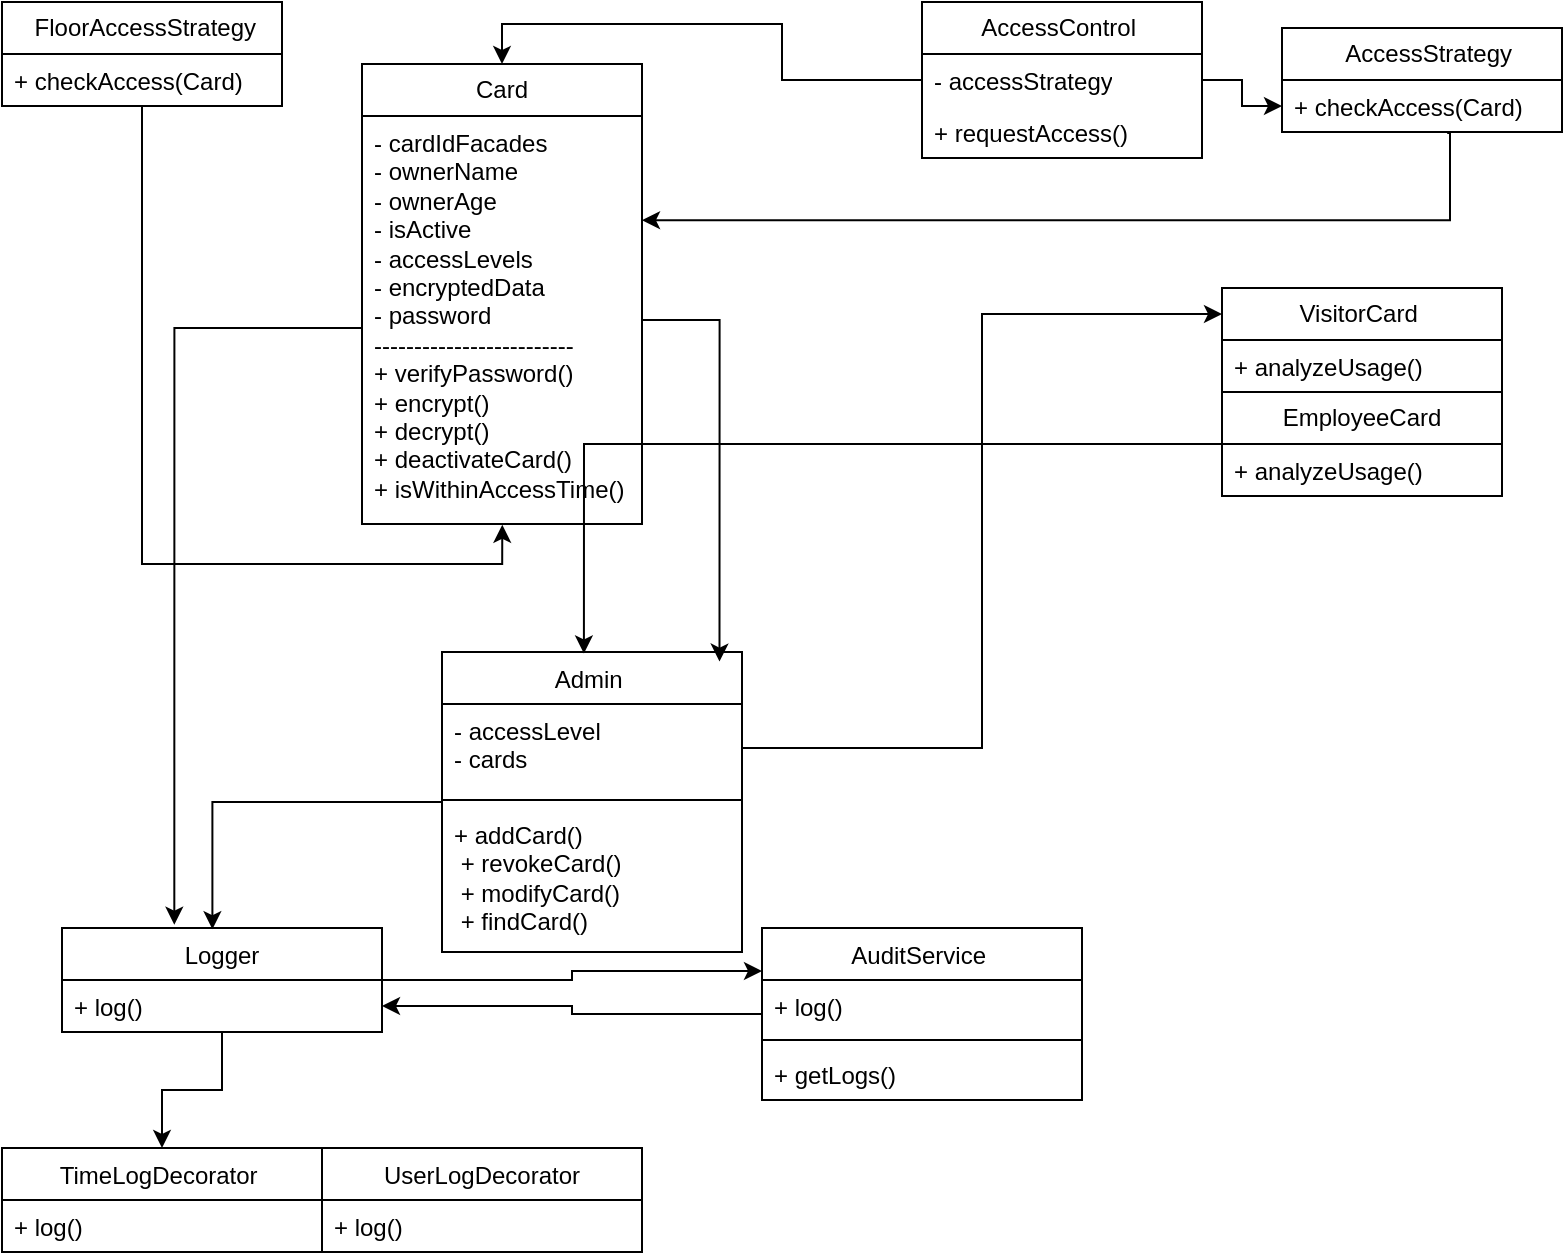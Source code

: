 <mxfile version="26.0.16">
  <diagram name="หน้า-1" id="NL1uvQ_O5hLNR68H-VPU">
    <mxGraphModel dx="730" dy="889" grid="1" gridSize="10" guides="1" tooltips="1" connect="1" arrows="1" fold="1" page="1" pageScale="1" pageWidth="827" pageHeight="1169" math="0" shadow="0">
      <root>
        <mxCell id="0" />
        <mxCell id="1" parent="0" />
        <mxCell id="kULbL9CWnV3NFy8iWvYn-45" style="edgeStyle=orthogonalEdgeStyle;rounded=0;orthogonalLoop=1;jettySize=auto;html=1;entryX=0.5;entryY=0;entryDx=0;entryDy=0;" edge="1" parent="1" source="kULbL9CWnV3NFy8iWvYn-4" target="kULbL9CWnV3NFy8iWvYn-11">
          <mxGeometry relative="1" as="geometry" />
        </mxCell>
        <mxCell id="kULbL9CWnV3NFy8iWvYn-4" value="&lt;span style=&quot;text-align: left;&quot;&gt;AccessControl&amp;nbsp;&lt;/span&gt;" style="swimlane;fontStyle=0;childLayout=stackLayout;horizontal=1;startSize=26;fillColor=none;horizontalStack=0;resizeParent=1;resizeParentMax=0;resizeLast=0;collapsible=1;marginBottom=0;whiteSpace=wrap;html=1;" vertex="1" parent="1">
          <mxGeometry x="520" y="17" width="140" height="78" as="geometry" />
        </mxCell>
        <mxCell id="kULbL9CWnV3NFy8iWvYn-5" value="- accessStrategy" style="text;strokeColor=none;fillColor=none;align=left;verticalAlign=top;spacingLeft=4;spacingRight=4;overflow=hidden;rotatable=0;points=[[0,0.5],[1,0.5]];portConstraint=eastwest;whiteSpace=wrap;html=1;" vertex="1" parent="kULbL9CWnV3NFy8iWvYn-4">
          <mxGeometry y="26" width="140" height="26" as="geometry" />
        </mxCell>
        <mxCell id="kULbL9CWnV3NFy8iWvYn-6" value="+ requestAccess()&amp;nbsp;" style="text;strokeColor=none;fillColor=none;align=left;verticalAlign=top;spacingLeft=4;spacingRight=4;overflow=hidden;rotatable=0;points=[[0,0.5],[1,0.5]];portConstraint=eastwest;whiteSpace=wrap;html=1;" vertex="1" parent="kULbL9CWnV3NFy8iWvYn-4">
          <mxGeometry y="52" width="140" height="26" as="geometry" />
        </mxCell>
        <mxCell id="kULbL9CWnV3NFy8iWvYn-60" style="edgeStyle=orthogonalEdgeStyle;rounded=0;orthogonalLoop=1;jettySize=auto;html=1;exitX=0.59;exitY=1.019;exitDx=0;exitDy=0;exitPerimeter=0;entryX=1;entryY=0.422;entryDx=0;entryDy=0;entryPerimeter=0;" edge="1" parent="1" source="kULbL9CWnV3NFy8iWvYn-10">
          <mxGeometry relative="1" as="geometry">
            <mxPoint x="783.45" y="48.004" as="sourcePoint" />
            <mxPoint x="380" y="126.088" as="targetPoint" />
            <Array as="points">
              <mxPoint x="784" y="83" />
              <mxPoint x="784" y="126" />
            </Array>
          </mxGeometry>
        </mxCell>
        <mxCell id="kULbL9CWnV3NFy8iWvYn-8" value="&lt;span style=&quot;text-align: left;&quot;&gt;&amp;nbsp;&amp;nbsp;AccessStrategy&lt;/span&gt;" style="swimlane;fontStyle=0;childLayout=stackLayout;horizontal=1;startSize=26;fillColor=none;horizontalStack=0;resizeParent=1;resizeParentMax=0;resizeLast=0;collapsible=1;marginBottom=0;whiteSpace=wrap;html=1;" vertex="1" parent="1">
          <mxGeometry x="700" y="30" width="140" height="52" as="geometry" />
        </mxCell>
        <mxCell id="kULbL9CWnV3NFy8iWvYn-10" value="+ checkAccess(Card)" style="text;strokeColor=none;fillColor=none;align=left;verticalAlign=top;spacingLeft=4;spacingRight=4;overflow=hidden;rotatable=0;points=[[0,0.5],[1,0.5]];portConstraint=eastwest;whiteSpace=wrap;html=1;" vertex="1" parent="kULbL9CWnV3NFy8iWvYn-8">
          <mxGeometry y="26" width="140" height="26" as="geometry" />
        </mxCell>
        <mxCell id="kULbL9CWnV3NFy8iWvYn-63" style="edgeStyle=orthogonalEdgeStyle;rounded=0;orthogonalLoop=1;jettySize=auto;html=1;entryX=0.351;entryY=-0.032;entryDx=0;entryDy=0;entryPerimeter=0;" edge="1" parent="1" source="kULbL9CWnV3NFy8iWvYn-11" target="kULbL9CWnV3NFy8iWvYn-28">
          <mxGeometry relative="1" as="geometry">
            <mxPoint x="150" y="460.0" as="targetPoint" />
            <Array as="points">
              <mxPoint x="146" y="180" />
            </Array>
          </mxGeometry>
        </mxCell>
        <mxCell id="kULbL9CWnV3NFy8iWvYn-11" value="&lt;span style=&quot;text-align: left;&quot;&gt;&amp;nbsp; Card&amp;nbsp;&amp;nbsp;&lt;/span&gt;" style="swimlane;fontStyle=0;childLayout=stackLayout;horizontal=1;startSize=26;fillColor=none;horizontalStack=0;resizeParent=1;resizeParentMax=0;resizeLast=0;collapsible=1;marginBottom=0;whiteSpace=wrap;html=1;" vertex="1" parent="1">
          <mxGeometry x="240" y="48" width="140" height="230" as="geometry" />
        </mxCell>
        <mxCell id="kULbL9CWnV3NFy8iWvYn-12" value="&lt;div&gt;- cardIdFacades&amp;nbsp; &amp;nbsp; &amp;nbsp; &amp;nbsp; &amp;nbsp; &amp;nbsp; &lt;span style=&quot;background-color: transparent; color: light-dark(rgb(0, 0, 0), rgb(255, 255, 255));&quot;&gt;- ownerName&amp;nbsp; &amp;nbsp; &amp;nbsp; &amp;nbsp; &amp;nbsp; &amp;nbsp; &amp;nbsp; &amp;nbsp;&lt;/span&gt;&lt;/div&gt;&lt;div&gt;- ownerAge&amp;nbsp; &amp;nbsp;&amp;nbsp;&lt;/div&gt;&lt;div&gt;- isActive&amp;nbsp;&amp;nbsp;&lt;/div&gt;&lt;div&gt;- accessLevels&amp;nbsp; &amp;nbsp;&amp;nbsp;&lt;/div&gt;&lt;div&gt;- encryptedData&amp;nbsp; &amp;nbsp; &amp;nbsp;&lt;/div&gt;&lt;div&gt;- password&amp;nbsp; &amp;nbsp;&amp;nbsp;&lt;/div&gt;&lt;div&gt;-------------------------&amp;nbsp; &amp;nbsp;&amp;nbsp;&lt;/div&gt;&lt;div&gt;+ verifyPassword()&amp;nbsp; &amp;nbsp; &amp;nbsp;&lt;/div&gt;&lt;div&gt;+ encrypt()&amp;nbsp; &amp;nbsp;&amp;nbsp;&lt;/div&gt;&lt;div&gt;+ decrypt()&amp;nbsp; &amp;nbsp;&amp;nbsp;&lt;/div&gt;&lt;div&gt;+ deactivateCard()&amp;nbsp; &amp;nbsp; &amp;nbsp;&amp;nbsp;&lt;/div&gt;&lt;div&gt;+ isWithinAccessTime()&lt;/div&gt;" style="text;strokeColor=none;fillColor=none;align=left;verticalAlign=top;spacingLeft=4;spacingRight=4;overflow=hidden;rotatable=0;points=[[0,0.5],[1,0.5]];portConstraint=eastwest;whiteSpace=wrap;html=1;" vertex="1" parent="kULbL9CWnV3NFy8iWvYn-11">
          <mxGeometry y="26" width="140" height="204" as="geometry" />
        </mxCell>
        <mxCell id="kULbL9CWnV3NFy8iWvYn-14" value="&lt;span style=&quot;text-align: left;&quot;&gt;&amp;nbsp;FloorAccessStrategy&lt;/span&gt;" style="swimlane;fontStyle=0;childLayout=stackLayout;horizontal=1;startSize=26;fillColor=none;horizontalStack=0;resizeParent=1;resizeParentMax=0;resizeLast=0;collapsible=1;marginBottom=0;whiteSpace=wrap;html=1;" vertex="1" parent="1">
          <mxGeometry x="60" y="17" width="140" height="52" as="geometry" />
        </mxCell>
        <mxCell id="kULbL9CWnV3NFy8iWvYn-16" value="+ checkAccess(Card)" style="text;strokeColor=none;fillColor=none;align=left;verticalAlign=top;spacingLeft=4;spacingRight=4;overflow=hidden;rotatable=0;points=[[0,0.5],[1,0.5]];portConstraint=eastwest;whiteSpace=wrap;html=1;" vertex="1" parent="kULbL9CWnV3NFy8iWvYn-14">
          <mxGeometry y="26" width="140" height="26" as="geometry" />
        </mxCell>
        <mxCell id="kULbL9CWnV3NFy8iWvYn-17" value="&lt;span style=&quot;text-align: left;&quot;&gt;EmployeeCard&lt;/span&gt;" style="swimlane;fontStyle=0;childLayout=stackLayout;horizontal=1;startSize=26;fillColor=none;horizontalStack=0;resizeParent=1;resizeParentMax=0;resizeLast=0;collapsible=1;marginBottom=0;whiteSpace=wrap;html=1;" vertex="1" parent="1">
          <mxGeometry x="670" y="212" width="140" height="52" as="geometry" />
        </mxCell>
        <mxCell id="kULbL9CWnV3NFy8iWvYn-18" value="+ analyzeUsage()" style="text;strokeColor=none;fillColor=none;align=left;verticalAlign=top;spacingLeft=4;spacingRight=4;overflow=hidden;rotatable=0;points=[[0,0.5],[1,0.5]];portConstraint=eastwest;whiteSpace=wrap;html=1;" vertex="1" parent="kULbL9CWnV3NFy8iWvYn-17">
          <mxGeometry y="26" width="140" height="26" as="geometry" />
        </mxCell>
        <mxCell id="kULbL9CWnV3NFy8iWvYn-19" value="&lt;div style=&quot;text-align: left;&quot;&gt;&lt;span style=&quot;background-color: transparent;&quot;&gt;VisitorCard&amp;nbsp;&lt;/span&gt;&lt;/div&gt;" style="swimlane;fontStyle=0;childLayout=stackLayout;horizontal=1;startSize=26;fillColor=none;horizontalStack=0;resizeParent=1;resizeParentMax=0;resizeLast=0;collapsible=1;marginBottom=0;whiteSpace=wrap;html=1;" vertex="1" parent="1">
          <mxGeometry x="670" y="160" width="140" height="52" as="geometry" />
        </mxCell>
        <mxCell id="kULbL9CWnV3NFy8iWvYn-20" value="+ analyzeUsage()" style="text;strokeColor=none;fillColor=none;align=left;verticalAlign=top;spacingLeft=4;spacingRight=4;overflow=hidden;rotatable=0;points=[[0,0.5],[1,0.5]];portConstraint=eastwest;whiteSpace=wrap;html=1;" vertex="1" parent="kULbL9CWnV3NFy8iWvYn-19">
          <mxGeometry y="26" width="140" height="26" as="geometry" />
        </mxCell>
        <mxCell id="kULbL9CWnV3NFy8iWvYn-24" value="&lt;span style=&quot;font-weight: 400; text-align: left;&quot;&gt;Admin&amp;nbsp;&lt;/span&gt;" style="swimlane;fontStyle=1;align=center;verticalAlign=top;childLayout=stackLayout;horizontal=1;startSize=26;horizontalStack=0;resizeParent=1;resizeParentMax=0;resizeLast=0;collapsible=1;marginBottom=0;whiteSpace=wrap;html=1;" vertex="1" parent="1">
          <mxGeometry x="280" y="342" width="150" height="150" as="geometry" />
        </mxCell>
        <mxCell id="kULbL9CWnV3NFy8iWvYn-25" value="&lt;div&gt;- accessLevel&lt;/div&gt;&lt;div&gt;- cards&amp;nbsp; &amp;nbsp;&amp;nbsp;&lt;/div&gt;" style="text;strokeColor=none;fillColor=none;align=left;verticalAlign=top;spacingLeft=4;spacingRight=4;overflow=hidden;rotatable=0;points=[[0,0.5],[1,0.5]];portConstraint=eastwest;whiteSpace=wrap;html=1;" vertex="1" parent="kULbL9CWnV3NFy8iWvYn-24">
          <mxGeometry y="26" width="150" height="44" as="geometry" />
        </mxCell>
        <mxCell id="kULbL9CWnV3NFy8iWvYn-26" value="" style="line;strokeWidth=1;fillColor=none;align=left;verticalAlign=middle;spacingTop=-1;spacingLeft=3;spacingRight=3;rotatable=0;labelPosition=right;points=[];portConstraint=eastwest;strokeColor=inherit;" vertex="1" parent="kULbL9CWnV3NFy8iWvYn-24">
          <mxGeometry y="70" width="150" height="8" as="geometry" />
        </mxCell>
        <mxCell id="kULbL9CWnV3NFy8iWvYn-27" value="&lt;div&gt;+ addCard()&amp;nbsp; &amp;nbsp; &amp;nbsp; &amp;nbsp; &amp;nbsp; &amp;nbsp;&lt;/div&gt;&lt;div&gt;&amp;nbsp;+ revokeCard()&amp;nbsp; &amp;nbsp; &amp;nbsp; &amp;nbsp;&amp;nbsp;&lt;/div&gt;&lt;div&gt;&amp;nbsp;+ modifyCard()&amp;nbsp; &amp;nbsp; &amp;nbsp; &amp;nbsp;&amp;nbsp;&lt;/div&gt;&lt;div&gt;&amp;nbsp;+ findCard()&lt;/div&gt;" style="text;strokeColor=none;fillColor=none;align=left;verticalAlign=top;spacingLeft=4;spacingRight=4;overflow=hidden;rotatable=0;points=[[0,0.5],[1,0.5]];portConstraint=eastwest;whiteSpace=wrap;html=1;" vertex="1" parent="kULbL9CWnV3NFy8iWvYn-24">
          <mxGeometry y="78" width="150" height="72" as="geometry" />
        </mxCell>
        <mxCell id="kULbL9CWnV3NFy8iWvYn-50" style="edgeStyle=orthogonalEdgeStyle;rounded=0;orthogonalLoop=1;jettySize=auto;html=1;entryX=0.5;entryY=0;entryDx=0;entryDy=0;" edge="1" parent="1" source="kULbL9CWnV3NFy8iWvYn-28" target="kULbL9CWnV3NFy8iWvYn-32">
          <mxGeometry relative="1" as="geometry" />
        </mxCell>
        <mxCell id="kULbL9CWnV3NFy8iWvYn-54" style="edgeStyle=orthogonalEdgeStyle;rounded=0;orthogonalLoop=1;jettySize=auto;html=1;entryX=0;entryY=0.25;entryDx=0;entryDy=0;" edge="1" parent="1" source="kULbL9CWnV3NFy8iWvYn-28" target="kULbL9CWnV3NFy8iWvYn-38">
          <mxGeometry relative="1" as="geometry" />
        </mxCell>
        <mxCell id="kULbL9CWnV3NFy8iWvYn-28" value="Logger" style="swimlane;fontStyle=0;align=center;verticalAlign=top;childLayout=stackLayout;horizontal=1;startSize=26;horizontalStack=0;resizeParent=1;resizeParentMax=0;resizeLast=0;collapsible=1;marginBottom=0;whiteSpace=wrap;html=1;" vertex="1" parent="1">
          <mxGeometry x="90" y="480" width="160" height="52" as="geometry" />
        </mxCell>
        <mxCell id="kULbL9CWnV3NFy8iWvYn-29" value="+ log()" style="text;strokeColor=none;fillColor=none;align=left;verticalAlign=top;spacingLeft=4;spacingRight=4;overflow=hidden;rotatable=0;points=[[0,0.5],[1,0.5]];portConstraint=eastwest;whiteSpace=wrap;html=1;" vertex="1" parent="kULbL9CWnV3NFy8iWvYn-28">
          <mxGeometry y="26" width="160" height="26" as="geometry" />
        </mxCell>
        <mxCell id="kULbL9CWnV3NFy8iWvYn-32" value="TimeLogDecorator&amp;nbsp;" style="swimlane;fontStyle=0;align=center;verticalAlign=top;childLayout=stackLayout;horizontal=1;startSize=26;horizontalStack=0;resizeParent=1;resizeParentMax=0;resizeLast=0;collapsible=1;marginBottom=0;whiteSpace=wrap;html=1;" vertex="1" parent="1">
          <mxGeometry x="60" y="590" width="160" height="52" as="geometry" />
        </mxCell>
        <mxCell id="kULbL9CWnV3NFy8iWvYn-33" value="+ log()" style="text;strokeColor=none;fillColor=none;align=left;verticalAlign=top;spacingLeft=4;spacingRight=4;overflow=hidden;rotatable=0;points=[[0,0.5],[1,0.5]];portConstraint=eastwest;whiteSpace=wrap;html=1;" vertex="1" parent="kULbL9CWnV3NFy8iWvYn-32">
          <mxGeometry y="26" width="160" height="26" as="geometry" />
        </mxCell>
        <mxCell id="kULbL9CWnV3NFy8iWvYn-55" style="edgeStyle=orthogonalEdgeStyle;rounded=0;orthogonalLoop=1;jettySize=auto;html=1;entryX=1;entryY=0.5;entryDx=0;entryDy=0;" edge="1" parent="1" source="kULbL9CWnV3NFy8iWvYn-38" target="kULbL9CWnV3NFy8iWvYn-29">
          <mxGeometry relative="1" as="geometry" />
        </mxCell>
        <mxCell id="kULbL9CWnV3NFy8iWvYn-38" value="&lt;span style=&quot;font-weight: 400;&quot;&gt;AuditService&amp;nbsp;&lt;/span&gt;" style="swimlane;fontStyle=1;align=center;verticalAlign=top;childLayout=stackLayout;horizontal=1;startSize=26;horizontalStack=0;resizeParent=1;resizeParentMax=0;resizeLast=0;collapsible=1;marginBottom=0;whiteSpace=wrap;html=1;" vertex="1" parent="1">
          <mxGeometry x="440" y="480" width="160" height="86" as="geometry" />
        </mxCell>
        <mxCell id="kULbL9CWnV3NFy8iWvYn-39" value="+ log()" style="text;strokeColor=none;fillColor=none;align=left;verticalAlign=top;spacingLeft=4;spacingRight=4;overflow=hidden;rotatable=0;points=[[0,0.5],[1,0.5]];portConstraint=eastwest;whiteSpace=wrap;html=1;" vertex="1" parent="kULbL9CWnV3NFy8iWvYn-38">
          <mxGeometry y="26" width="160" height="26" as="geometry" />
        </mxCell>
        <mxCell id="kULbL9CWnV3NFy8iWvYn-40" value="" style="line;strokeWidth=1;fillColor=none;align=left;verticalAlign=middle;spacingTop=-1;spacingLeft=3;spacingRight=3;rotatable=0;labelPosition=right;points=[];portConstraint=eastwest;strokeColor=inherit;" vertex="1" parent="kULbL9CWnV3NFy8iWvYn-38">
          <mxGeometry y="52" width="160" height="8" as="geometry" />
        </mxCell>
        <mxCell id="kULbL9CWnV3NFy8iWvYn-41" value="+ getLogs()" style="text;strokeColor=none;fillColor=none;align=left;verticalAlign=top;spacingLeft=4;spacingRight=4;overflow=hidden;rotatable=0;points=[[0,0.5],[1,0.5]];portConstraint=eastwest;whiteSpace=wrap;html=1;" vertex="1" parent="kULbL9CWnV3NFy8iWvYn-38">
          <mxGeometry y="60" width="160" height="26" as="geometry" />
        </mxCell>
        <mxCell id="kULbL9CWnV3NFy8iWvYn-42" value="UserLogDecorator" style="swimlane;fontStyle=0;align=center;verticalAlign=top;childLayout=stackLayout;horizontal=1;startSize=26;horizontalStack=0;resizeParent=1;resizeParentMax=0;resizeLast=0;collapsible=1;marginBottom=0;whiteSpace=wrap;html=1;" vertex="1" parent="1">
          <mxGeometry x="220" y="590" width="160" height="52" as="geometry" />
        </mxCell>
        <mxCell id="kULbL9CWnV3NFy8iWvYn-43" value="+ log()" style="text;strokeColor=none;fillColor=none;align=left;verticalAlign=top;spacingLeft=4;spacingRight=4;overflow=hidden;rotatable=0;points=[[0,0.5],[1,0.5]];portConstraint=eastwest;whiteSpace=wrap;html=1;" vertex="1" parent="kULbL9CWnV3NFy8iWvYn-42">
          <mxGeometry y="26" width="160" height="26" as="geometry" />
        </mxCell>
        <mxCell id="kULbL9CWnV3NFy8iWvYn-44" style="edgeStyle=orthogonalEdgeStyle;rounded=0;orthogonalLoop=1;jettySize=auto;html=1;" edge="1" parent="1" source="kULbL9CWnV3NFy8iWvYn-5" target="kULbL9CWnV3NFy8iWvYn-10">
          <mxGeometry relative="1" as="geometry" />
        </mxCell>
        <mxCell id="kULbL9CWnV3NFy8iWvYn-47" style="edgeStyle=orthogonalEdgeStyle;rounded=0;orthogonalLoop=1;jettySize=auto;html=1;entryX=0.501;entryY=1.002;entryDx=0;entryDy=0;entryPerimeter=0;" edge="1" parent="1" source="kULbL9CWnV3NFy8iWvYn-14" target="kULbL9CWnV3NFy8iWvYn-12">
          <mxGeometry relative="1" as="geometry" />
        </mxCell>
        <mxCell id="kULbL9CWnV3NFy8iWvYn-48" style="edgeStyle=orthogonalEdgeStyle;rounded=0;orthogonalLoop=1;jettySize=auto;html=1;entryX=0.473;entryY=0.005;entryDx=0;entryDy=0;entryPerimeter=0;" edge="1" parent="1" source="kULbL9CWnV3NFy8iWvYn-17" target="kULbL9CWnV3NFy8iWvYn-24">
          <mxGeometry relative="1" as="geometry" />
        </mxCell>
        <mxCell id="kULbL9CWnV3NFy8iWvYn-49" style="edgeStyle=orthogonalEdgeStyle;rounded=0;orthogonalLoop=1;jettySize=auto;html=1;entryX=0.47;entryY=0.012;entryDx=0;entryDy=0;entryPerimeter=0;" edge="1" parent="1" source="kULbL9CWnV3NFy8iWvYn-24" target="kULbL9CWnV3NFy8iWvYn-28">
          <mxGeometry relative="1" as="geometry" />
        </mxCell>
        <mxCell id="kULbL9CWnV3NFy8iWvYn-58" style="edgeStyle=orthogonalEdgeStyle;rounded=0;orthogonalLoop=1;jettySize=auto;html=1;entryX=0;entryY=0.25;entryDx=0;entryDy=0;" edge="1" parent="1" source="kULbL9CWnV3NFy8iWvYn-25" target="kULbL9CWnV3NFy8iWvYn-19">
          <mxGeometry relative="1" as="geometry" />
        </mxCell>
        <mxCell id="kULbL9CWnV3NFy8iWvYn-62" style="edgeStyle=orthogonalEdgeStyle;rounded=0;orthogonalLoop=1;jettySize=auto;html=1;entryX=0.925;entryY=0.032;entryDx=0;entryDy=0;entryPerimeter=0;" edge="1" parent="1" source="kULbL9CWnV3NFy8iWvYn-12" target="kULbL9CWnV3NFy8iWvYn-24">
          <mxGeometry relative="1" as="geometry" />
        </mxCell>
      </root>
    </mxGraphModel>
  </diagram>
</mxfile>
